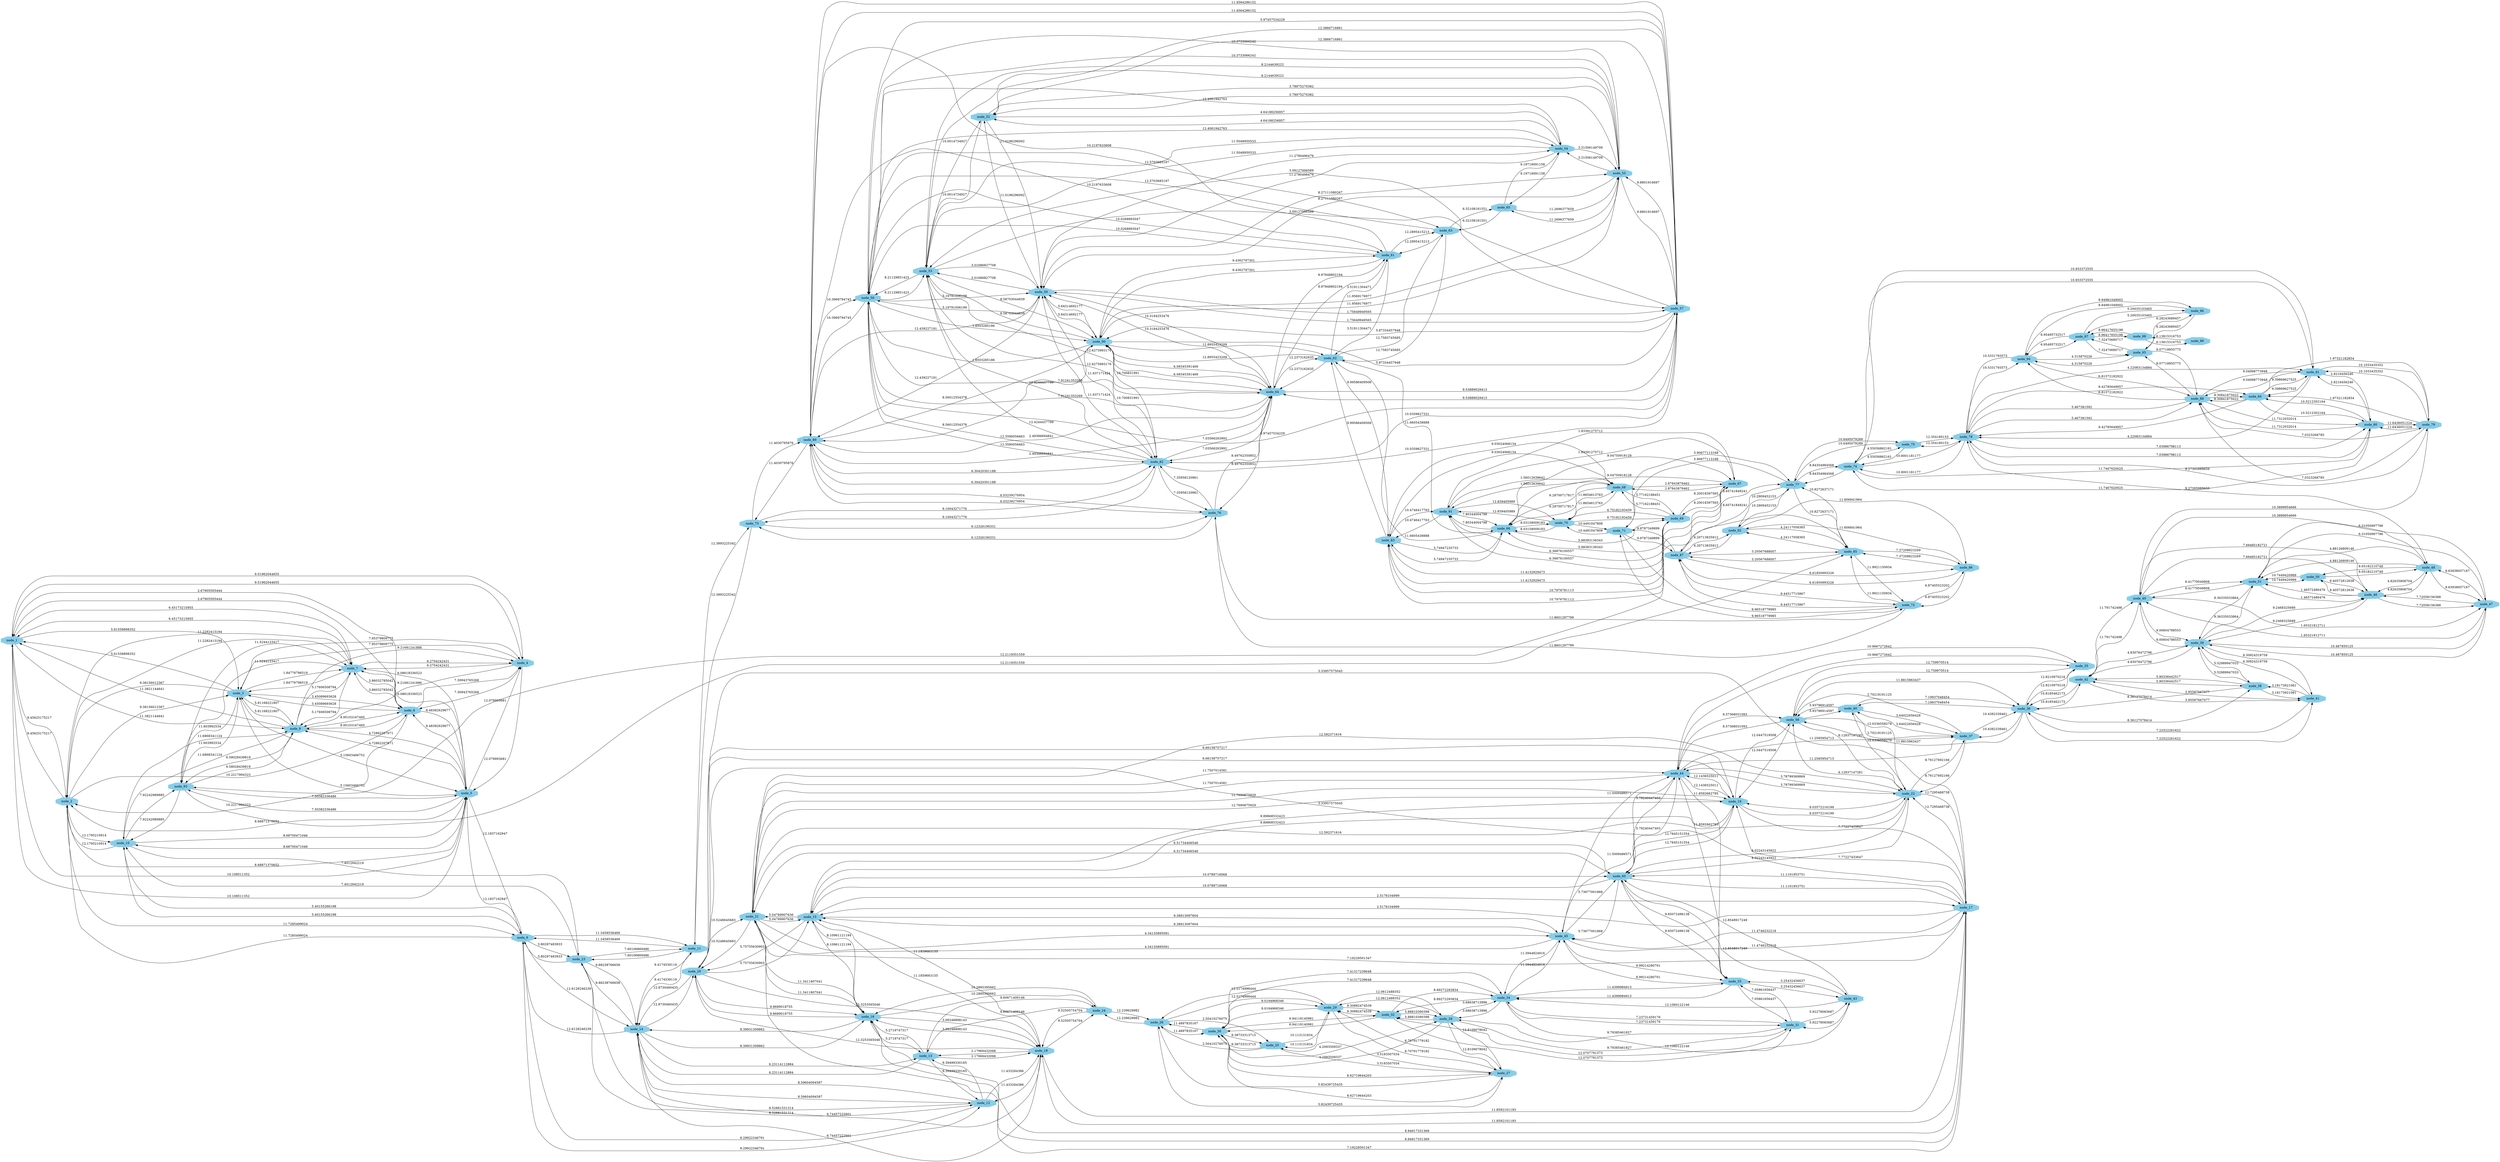 digraph G {
node [width=.3,height=.3,shape=octagon,style=filled,color=skyblue];
overlap="false";
rankdir="LR";
aspect="1";
node_1 [pos="22.4247791969,36.7713947245!"];
node_2 [pos="26.1128078913,45.4788134896!"];
node_3 [pos="28.0199665474,36.2931498655!"];
node_4 [pos="26.9729865679,28.4085612838!"];
node_5 [pos="32.2138642371,39.292469065!"];
node_6 [pos="24.6989633446,35.3552653352!"];
node_7 [pos="28.4632039141,34.4993307302!"];
node_8 [pos="33.6315788731,34.7813769627!"];
node_9 [pos="36.643536834,50.6424004936!"];
node_10 [pos="38.2923128512,45.4986364238!"];
node_11 [pos="46.9002749656,55.4929383892!"];
node_12 [pos="33.2892729514,58.2335811644!"];
node_13 [pos="36.4060620412,67.0965109795!"];
node_14 [pos="40.7031337354,62.5840510492!"];
node_15 [pos="46.23760827,76.1360301568!"];
node_16 [pos="39.9997472387,70.9538603639!"];
node_17 [pos="48.1939712302,74.5514145575!"];
node_18 [pos="37.8748883343,68.7069819211!"];
node_19 [pos="55.9616768215,74.2849596677!"];
node_20 [pos="49.8442034831,71.6480544861!"];
node_21 [pos="45.1401610013,81.0631890316!"];
node_22 [pos="57.5534440895,83.179370944!"];
node_23 [pos="39.8145940385,52.7416893814!"];
node_24 [pos="30.3651408056,74.5661980232!"];
node_25 [pos="21.7887791834,85.3338891554!"];
node_26 [pos="21.3687987632,82.8652565211!"];
node_27 [pos="20.5709436929,88.6347478906!"];
node_28 [pos="32.2724124081,93.8496293538!"];
node_29 [pos="20.3032649049,95.337322707!"];
node_30 [pos="28.5982678654,91.7955365706!"];
node_31 [pos="41.0335971537,98.2269835932!"];
node_32 [pos="28.9731615956,98.7265865671!"];
node_33 [pos="47.206912912,94.8043763485!"];
node_34 [pos="35.8891563447,93.136457956!"];
node_35 [pos="60.9362537654,96.0024802268!"];
node_36 [pos="72.8008282857,91.1432209938!"];
node_37 [pos="66.3121421421,82.9668110209!"];
node_38 [pos="81.1610115879,91.2780700897!"];
node_39 [pos="85.7497013029,94.3641217503!"];
node_40 [pos="69.4836888806,84.7535792557!"];
node_41 [pos="79.4532440513,93.9626546844!"];
node_42 [pos="81.8008081426,97.1466620763!"];
node_43 [pos="46.9536981537,98.048834804!"];
node_44 [pos="55.5972109292,86.4231416024!"];
node_45 [pos="44.1521580693,85.2906288889!"];
node_46 [pos="94.5214024056,91.4381736437!"];
node_47 [pos="95.0881041035,99.1379287612!"];
node_48 [pos="99.2434519102,90.4401852371!"];
node_49 [pos="93.4369064562,99.0562188771!"];
node_50 [pos="95.7075653743,82.1075392066!"];
node_51 [pos="94.98622665,92.8282411963!"];
node_52 [pos="84.3111291604,75.2057561465!"];
node_53 [pos="75.9181579315,69.7663162878!"];
node_54 [pos="87.2710921919,71.6300474557!"];
node_55 [pos="83.9619443792,71.4321245343!"];
node_56 [pos="79.1758968533,62.2289055648!"];
node_57 [pos="75.2643047308,66.7449876707!"];
node_58 [pos="63.6712504634,83.5390681507!"];
node_59 [pos="77.0084037705,66.95333598!"];
node_60 [pos="49.88383358,85.5323437765!"];
node_61 [pos="80.0708897087,52.2420393437!"];
node_62 [pos="81.7151688119,49.1306886962!"];
node_63 [pos="90.9786789182,57.9035731786!"];
node_64 [pos="72.812345343,57.5266188777!"];
node_65 [pos="92.4732048214,64.0454350823!"];
node_66 [pos="82.702871546,37.5120516379!"];
node_67 [pos="87.8871934788,30.0971862661!"];
node_68 [pos="85.7280225787,32.0007069302!"];
node_69 [pos="79.9596406855,32.1940706082!"];
node_70 [pos="74.7385166094,36.4750708205!"];
node_71 [pos="64.5061073988,34.3580936201!"];
node_72 [pos="60.156299215,43.3238137055!"];
node_73 [pos="59.2668291565,56.2437048639!"];
node_74 [pos="62.8188240164,21.0697746462!"];
node_75 [pos="67.3657040058,21.2529607298!"];
node_76 [pos="65.0179942128,54.1416970542!"];
node_77 [pos="60.8771690878,29.69754087!"];
node_78 [pos="61.5712469076,10.3419555429!"];
node_79 [pos="58.8111726848,1.48918026446!"];
node_80 [pos="54.8508360154,12.4385763077!"];
node_81 [pos="57.5149738727,11.5090315224!"];
node_82 [pos="66.8542624742,61.2685164326!"];
node_83 [pos="87.3611534914,40.8820429888!"];
node_84 [pos="56.9441231928,2.12768720637!"];
node_85 [pos="51.4692283779,35.0566724412!"];
node_86 [pos="53.3785445679,42.177219934!"];
node_87 [pos="54.6146735842,35.6751695821!"];
node_88 [pos="64.4486738691,5.69301205496!"];
node_89 [pos="70.6699069132,56.2501667905!"];
node_90 [pos="77.5548771656,61.336711192!"];
node_91 [pos="86.0945942364,30.4842572632!"];
node_92 [pos="50.6560351075,30.8941918557!"];
node_93 [pos="39.5413527243,37.6752870837!"];
node_94 [pos="71.2470218321,6.17935455503!"];
node_95 [pos="72.8083011309,2.15578117323!"];
node_96 [pos="79.0902843792,2.08028413271!"];
node_97 [pos="78.1280347957,7.19083465323!"];
node_98 [pos="83.7938262023,14.137435908!"];
node_99 [pos="89.7707159548,15.5351888167!"];
      node_68 -> node_70 [label="11.8654613763"];
      node_68 -> node_69 [label="5.77162188451"];
      node_68 -> node_91 [label="1.56012639642"];
      node_68 -> node_83 [label="9.03024068134"];
      node_68 -> node_66 [label="6.28700717817"];
      node_68 -> node_67 [label="2.87843879462"];
      node_69 -> node_70 [label="6.75182193459"];
      node_69 -> node_68 [label="5.77162188451"];
      node_69 -> node_91 [label="6.36876100557"];
      node_69 -> node_83 [label="11.4132929473"];
      node_69 -> node_66 [label="5.98383136343"];
      node_69 -> node_67 [label="8.20018397565"];
      node_62 -> node_83 [label="9.99586409506"];
      node_62 -> node_90 [label="12.8955423209"];
      node_62 -> node_63 [label="12.7583745685"];
      node_62 -> node_61 [label="3.51911304471"];
      node_62 -> node_66 [label="11.6605438888"];
      node_62 -> node_64 [label="12.2373162635"];
      node_63 -> node_62 [label="12.7583745685"];
      node_63 -> node_61 [label="12.2895415213"];
      node_63 -> node_56 [label="12.5703685197"];
      node_63 -> node_65 [label="6.32108181551"];
      node_60 -> node_19 [label="12.7845151554"];
      node_60 -> node_17 [label="11.1101953751"];
      node_60 -> node_15 [label="10.0789716068"];
      node_60 -> node_43 [label="12.8548917249"];
      node_60 -> node_22 [label="8.02243145922"];
      node_60 -> node_45 [label="5.73677001868"];
      node_60 -> node_21 [label="6.51734406548"];
      node_60 -> node_44 [label="5.78240447403"];
      node_60 -> node_33 [label="9.65072496138"];
      node_61 -> node_56 [label="10.0268893047"];
      node_61 -> node_90 [label="9.4362797301"];
      node_61 -> node_62 [label="3.51911304471"];
      node_61 -> node_63 [label="12.2895415213"];
      node_61 -> node_89 [label="10.2197633608"];
      node_61 -> node_64 [label="8.97848802194"];
      node_66 -> node_70 [label="8.03158009183"];
      node_66 -> node_68 [label="6.28700717817"];
      node_66 -> node_69 [label="5.98383136343"];
      node_66 -> node_91 [label="7.80344004798"];
      node_66 -> node_83 [label="5.74947235733"];
      node_66 -> node_62 [label="11.6605438888"];
      node_66 -> node_67 [label="9.04750918128"];
      node_67 -> node_68 [label="2.87843879462"];
      node_67 -> node_69 [label="8.20018397565"];
      node_67 -> node_66 [label="9.04750918128"];
      node_67 -> node_91 [label="1.83391275712"];
      node_67 -> node_83 [label="10.7976781113"];
      node_64 -> node_76 [label="8.49762350852"];
      node_64 -> node_53 [label="12.6275993176"];
      node_64 -> node_57 [label="9.53889029413"];
      node_64 -> node_56 [label="7.91241353269"];
      node_64 -> node_82 [label="7.03566263992"];
      node_64 -> node_90 [label="6.08345391469"];
      node_64 -> node_62 [label="12.2373162635"];
      node_64 -> node_59 [label="10.3184253476"];
      node_64 -> node_61 [label="8.97848802194"];
      node_64 -> node_89 [label="2.49386694841"];
      node_65 -> node_63 [label="6.32108181551"];
      node_65 -> node_55 [label="11.2696377659"];
      node_65 -> node_54 [label="9.19719091158"];
      node_19 -> node_17 [label="7.77227433647"];
      node_19 -> node_15 [label="9.89868532423"];
      node_19 -> node_44 [label="12.1436525011"];
      node_19 -> node_20 [label="6.66158757217"];
      node_19 -> node_21 [label="12.7690875929"];
      node_19 -> node_22 [label="9.03572216199"];
      node_19 -> node_60 [label="12.7845151554"];
      node_19 -> node_58 [label="12.0447519508"];
      node_18 -> node_17 [label="11.8592101193"];
      node_18 -> node_16 [label="3.09248898143"];
      node_18 -> node_15 [label="11.1859663155"];
      node_18 -> node_14 [label="6.74457222601"];
      node_18 -> node_13 [label="2.17969432098"];
      node_18 -> node_12 [label="11.433284386"];
      node_18 -> node_24 [label="9.52505754704"];
      node_18 -> node_20 [label="12.3253565046"];
      node_17 -> node_19 [label="7.77227433647"];
      node_17 -> node_18 [label="11.8592101193"];
      node_17 -> node_16 [label="8.94917331369"];
      node_17 -> node_15 [label="2.5176104999"];
      node_17 -> node_22 [label="12.7295468738"];
      node_17 -> node_45 [label="11.4746232218"];
      node_17 -> node_20 [label="3.33957575045"];
      node_17 -> node_21 [label="7.19228501347"];
      node_17 -> node_60 [label="11.1101953751"];
      node_16 -> node_18 [label="3.09248898143"];
      node_16 -> node_17 [label="8.94917331369"];
      node_16 -> node_15 [label="8.10961121194"];
      node_16 -> node_14 [label="8.39931309862"];
      node_16 -> node_13 [label="5.2719747317"];
      node_16 -> node_24 [label="10.2895395662"];
      node_16 -> node_20 [label="9.8689018755"];
      node_16 -> node_21 [label="11.3411807041"];
      node_15 -> node_19 [label="9.89868532423"];
      node_15 -> node_18 [label="11.1859663155"];
      node_15 -> node_17 [label="2.5176104999"];
      node_15 -> node_16 [label="8.10961121194"];
      node_15 -> node_45 [label="9.38913097604"];
      node_15 -> node_20 [label="5.75755630903"];
      node_15 -> node_21 [label="5.04789907636"];
      node_15 -> node_60 [label="10.0789716068"];
      node_14 -> node_9 [label="12.6128246239"];
      node_14 -> node_18 [label="6.74457222601"];
      node_14 -> node_16 [label="8.39931309862"];
      node_14 -> node_13 [label="6.23114112884"];
      node_14 -> node_12 [label="8.59604094587"];
      node_14 -> node_11 [label="9.4174539119"];
      node_14 -> node_23 [label="9.88238766658"];
      node_14 -> node_20 [label="12.8730460435"];
      node_13 -> node_16 [label="5.2719747317"];
      node_13 -> node_24 [label="9.60671400146"];
      node_13 -> node_14 [label="6.23114112884"];
      node_13 -> node_12 [label="9.39499330165"];
      node_13 -> node_18 [label="2.17969432098"];
      node_12 -> node_14 [label="8.59604094587"];
      node_12 -> node_13 [label="9.39499330165"];
      node_12 -> node_23 [label="8.52881531314"];
      node_12 -> node_9 [label="8.29922346791"];
      node_12 -> node_18 [label="11.433284386"];
      node_11 -> node_73 [label="12.3893225342"];
      node_11 -> node_14 [label="9.4174539119"];
      node_11 -> node_23 [label="7.60106869486"];
      node_11 -> node_9 [label="11.3458536469"];
      node_10 -> node_9 [label="5.40155266198"];
      node_10 -> node_8 [label="11.6868341124"];
      node_10 -> node_5 [label="8.68700471046"];
      node_10 -> node_2 [label="12.1795210914"];
      node_10 -> node_93 [label="7.92242989885"];
      node_10 -> node_23 [label="7.4012942219"];
      node_97 -> node_96 [label="5.20035103465"];
      node_97 -> node_95 [label="7.32470680717"];
      node_97 -> node_94 [label="6.95495732517"];
      node_97 -> node_98 [label="8.96417655198"];
      node_96 -> node_97 [label="5.20035103465"];
      node_96 -> node_95 [label="6.28243689457"];
      node_96 -> node_94 [label="8.84981049002"];
      node_95 -> node_97 [label="7.32470680717"];
      node_95 -> node_96 [label="6.28243689457"];
      node_95 -> node_94 [label="4.315870226"];
      node_95 -> node_88 [label="9.07718955775"];
      node_94 -> node_97 [label="6.95495732517"];
      node_94 -> node_96 [label="8.84981049002"];
      node_94 -> node_95 [label="4.315870226"];
      node_94 -> node_88 [label="6.81572182922"];
      node_94 -> node_78 [label="10.5331793573"];
      node_93 -> node_8 [label="6.58028439819"];
      node_93 -> node_7 [label="11.5244123417"];
      node_93 -> node_5 [label="7.50382336486"];
      node_93 -> node_3 [label="11.603992534"];
      node_93 -> node_10 [label="7.92242989885"];
      node_93 -> node_85 [label="12.2119351559"];
      node_92 -> node_85 [label="4.24117058365"];
      node_92 -> node_77 [label="10.2909452153"];
      node_92 -> node_87 [label="6.20713835912"];
      node_92 -> node_86 [label="11.606841964"];
      node_91 -> node_70 [label="12.839405989"];
      node_91 -> node_68 [label="1.56012639642"];
      node_91 -> node_69 [label="6.36876100557"];
      node_91 -> node_83 [label="10.4746417763"];
      node_91 -> node_66 [label="7.80344004798"];
      node_91 -> node_67 [label="1.83391275712"];
      node_90 -> node_82 [label="10.700831991"];
      node_90 -> node_53 [label="8.58703044839"];
      node_90 -> node_57 [label="5.87334457948"];
      node_90 -> node_56 [label="1.8503285186"];
      node_90 -> node_55 [label="11.9569176977"];
      node_90 -> node_62 [label="12.8955423209"];
      node_90 -> node_59 [label="5.64314692177"];
      node_90 -> node_61 [label="9.4362797301"];
      node_90 -> node_89 [label="8.56012554378"];
      node_90 -> node_64 [label="6.08345391469"];
      node_99 -> node_98 [label="6.13815316753"];
      node_98 -> node_97 [label="8.96417655198"];
      node_98 -> node_99 [label="6.13815316753"];
      node_84 -> node_80 [label="10.5212302164"];
      node_84 -> node_88 [label="8.30841875022"];
      node_84 -> node_79 [label="1.97321182854"];
      node_84 -> node_78 [label="9.42785649957"];
      node_84 -> node_81 [label="9.39869627525"];
      node_85 -> node_86 [label="7.37208823269"];
      node_85 -> node_87 [label="3.20567688007"];
      node_85 -> node_93 [label="12.2119351559"];
      node_85 -> node_92 [label="4.24117058365"];
      node_85 -> node_77 [label="10.8272637171"];
      node_85 -> node_72 [label="11.9921150934"];
      node_86 -> node_85 [label="7.37208823269"];
      node_86 -> node_87 [label="6.61850993226"];
      node_86 -> node_92 [label="11.606841964"];
      node_86 -> node_72 [label="6.87405523202"];
      node_87 -> node_85 [label="3.20567688007"];
      node_87 -> node_86 [label="6.61850993226"];
      node_87 -> node_92 [label="6.20713835912"];
      node_87 -> node_77 [label="8.65741849241"];
      node_87 -> node_71 [label="9.9787349899"];
      node_87 -> node_72 [label="9.44517715867"];
      node_80 -> node_84 [label="10.5212302164"];
      node_80 -> node_79 [label="11.6436051224"];
      node_80 -> node_78 [label="7.03986798113"];
      node_80 -> node_74 [label="11.7467620025"];
      node_80 -> node_88 [label="11.7312032014"];
      node_80 -> node_81 [label="2.8216456246"];
      node_81 -> node_88 [label="9.04998773948"];
      node_81 -> node_84 [label="9.39869627525"];
      node_81 -> node_80 [label="2.8216456246"];
      node_81 -> node_78 [label="4.22083134884"];
      node_81 -> node_74 [label="10.933372555"];
      node_81 -> node_79 [label="10.1033435352"];
      node_82 -> node_73 [label="9.10043271776"];
      node_82 -> node_53 [label="12.4244437799"];
      node_82 -> node_57 [label="10.0359627331"];
      node_82 -> node_56 [label="12.3590056663"];
      node_82 -> node_90 [label="10.700831991"];
      node_82 -> node_59 [label="11.637171424"];
      node_82 -> node_76 [label="7.35958120961"];
      node_82 -> node_89 [label="6.30420301188"];
      node_82 -> node_64 [label="7.03566263992"];
      node_83 -> node_68 [label="9.03024068134"];
      node_83 -> node_69 [label="11.4132929473"];
      node_83 -> node_91 [label="10.4746417763"];
      node_83 -> node_62 [label="9.99586409506"];
      node_83 -> node_66 [label="5.74947235733"];
      node_83 -> node_67 [label="10.7976781113"];
      node_88 -> node_84 [label="8.30841875022"];
      node_88 -> node_95 [label="9.07718955775"];
      node_88 -> node_94 [label="6.81572182922"];
      node_88 -> node_80 [label="11.7312032014"];
      node_88 -> node_78 [label="5.467381592"];
      node_88 -> node_79 [label="7.0323268785"];
      node_88 -> node_81 [label="9.04998773948"];
      node_89 -> node_64 [label="2.49386694841"];
      node_89 -> node_76 [label="6.03239270954"];
      node_89 -> node_57 [label="11.4564286152"];
      node_89 -> node_56 [label="10.3969794745"];
      node_89 -> node_82 [label="6.30420301188"];
      node_89 -> node_90 [label="8.56012554378"];
      node_89 -> node_59 [label="12.439227191"];
      node_89 -> node_61 [label="10.2197633608"];
      node_89 -> node_73 [label="11.4030795876"];
      node_9 -> node_5 [label="12.1837162947"];
      node_9 -> node_14 [label="12.6128246239"];
      node_9 -> node_12 [label="8.29922346791"];
      node_9 -> node_11 [label="11.3458536469"];
      node_9 -> node_2 [label="11.7285499024"];
      node_9 -> node_23 [label="3.80297483933"];
      node_9 -> node_10 [label="5.40155266198"];
      node_8 -> node_7 [label="5.17606508794"];
      node_8 -> node_6 [label="8.95103167485"];
      node_8 -> node_5 [label="4.72862207671"];
      node_8 -> node_4 [label="9.21681241886"];
      node_8 -> node_3 [label="5.81168221807"];
      node_8 -> node_1 [label="11.3821144641"];
      node_8 -> node_10 [label="11.6868341124"];
      node_8 -> node_93 [label="6.58028439819"];
      node_7 -> node_8 [label="5.17606508794"];
      node_7 -> node_6 [label="3.86032785042"];
      node_7 -> node_5 [label="6.08618336523"];
      node_7 -> node_4 [label="6.2704242431"];
      node_7 -> node_3 [label="1.84776796519"];
      node_7 -> node_2 [label="11.2282413194"];
      node_7 -> node_1 [label="6.45173215955"];
      node_7 -> node_93 [label="11.5244123417"];
      node_6 -> node_8 [label="8.95103167485"];
      node_6 -> node_7 [label="3.86032785042"];
      node_6 -> node_5 [label="8.48382629677"];
      node_6 -> node_4 [label="7.30943765268"];
      node_6 -> node_3 [label="3.45089693628"];
      node_6 -> node_2 [label="10.2217994323"];
      node_6 -> node_1 [label="2.67905505444"];
      node_5 -> node_9 [label="12.1837162947"];
      node_5 -> node_8 [label="4.72862207671"];
      node_5 -> node_7 [label="6.08618336523"];
      node_5 -> node_6 [label="8.48382629677"];
      node_5 -> node_4 [label="12.079993681"];
      node_5 -> node_3 [label="5.15603466752"];
      node_5 -> node_2 [label="8.68871370652"];
      node_5 -> node_1 [label="10.108511352"];
      node_5 -> node_10 [label="8.68700471046"];
      node_5 -> node_93 [label="7.50382336486"];
      node_4 -> node_8 [label="9.21681241886"];
      node_4 -> node_7 [label="6.2704242431"];
      node_4 -> node_6 [label="7.30943765268"];
      node_4 -> node_5 [label="12.079993681"];
      node_4 -> node_3 [label="7.95379809775"];
      node_4 -> node_1 [label="9.51962044655"];
      node_3 -> node_8 [label="5.81168221807"];
      node_3 -> node_7 [label="1.84776796519"];
      node_3 -> node_6 [label="3.45089693628"];
      node_3 -> node_5 [label="5.15603466752"];
      node_3 -> node_4 [label="7.95379809775"];
      node_3 -> node_2 [label="9.38156012367"];
      node_3 -> node_1 [label="5.61558898352"];
      node_3 -> node_93 [label="11.603992534"];
      node_2 -> node_9 [label="11.7285499024"];
      node_2 -> node_7 [label="11.2282413194"];
      node_2 -> node_6 [label="10.2217994323"];
      node_2 -> node_5 [label="8.68871370652"];
      node_2 -> node_3 [label="9.38156012367"];
      node_2 -> node_1 [label="9.45625175217"];
      node_2 -> node_10 [label="12.1795210914"];
      node_1 -> node_8 [label="11.3821144641"];
      node_1 -> node_7 [label="6.45173215955"];
      node_1 -> node_6 [label="2.67905505444"];
      node_1 -> node_5 [label="10.108511352"];
      node_1 -> node_4 [label="9.51962044655"];
      node_1 -> node_3 [label="5.61558898352"];
      node_1 -> node_2 [label="9.45625175217"];
      node_39 -> node_38 [label="5.52989947033"];
      node_39 -> node_51 [label="9.36335033864"];
      node_39 -> node_41 [label="6.30924319759"];
      node_39 -> node_42 [label="4.83076472796"];
      node_39 -> node_46 [label="9.2468325689"];
      node_39 -> node_47 [label="10.487850125"];
      node_39 -> node_49 [label="9.00604788553"];
      node_38 -> node_39 [label="5.52989947033"];
      node_38 -> node_41 [label="3.18173921081"];
      node_38 -> node_42 [label="5.90336442517"];
      node_38 -> node_36 [label="8.36127078414"];
      node_31 -> node_33 [label="7.05861656437"];
      node_31 -> node_32 [label="12.0707791373"];
      node_31 -> node_43 [label="5.92278083687"];
      node_31 -> node_34 [label="7.23731459176"];
      node_31 -> node_28 [label="9.79385461827"];
      node_30 -> node_32 [label="6.94118140981"];
      node_30 -> node_34 [label="7.41317239648"];
      node_30 -> node_26 [label="11.4897835167"];
      node_30 -> node_27 [label="8.62719644203"];
      node_30 -> node_25 [label="9.38733313715"];
      node_30 -> node_28 [label="4.2093509337"];
      node_30 -> node_29 [label="9.0194968346"];
      node_33 -> node_31 [label="7.05861656437"];
      node_33 -> node_34 [label="11.4399984913"];
      node_33 -> node_43 [label="3.25432456637"];
      node_33 -> node_44 [label="11.8592662795"];
      node_33 -> node_45 [label="9.99214280701"];
      node_33 -> node_60 [label="9.65072496138"];
      node_32 -> node_31 [label="12.0707791373"];
      node_32 -> node_30 [label="6.94118140981"];
      node_32 -> node_34 [label="8.89272293834"];
      node_32 -> node_28 [label="5.88810390398"];
      node_32 -> node_29 [label="9.30882474539"];
      node_35 -> node_58 [label="12.759970514"];
      node_35 -> node_44 [label="10.9667272642"];
      node_35 -> node_36 [label="12.8210970218"];
      node_34 -> node_31 [label="7.23731459176"];
      node_34 -> node_30 [label="7.41317239648"];
      node_34 -> node_33 [label="11.4399984913"];
      node_34 -> node_32 [label="8.89272293834"];
      node_34 -> node_43 [label="12.1060122146"];
      node_34 -> node_45 [label="11.3944824916"];
      node_34 -> node_28 [label="3.68638713996"];
      node_37 -> node_40 [label="3.64022656428"];
      node_37 -> node_44 [label="11.2585954713"];
      node_37 -> node_58 [label="2.70218191125"];
      node_37 -> node_22 [label="8.76127692166"];
      node_37 -> node_36 [label="10.4382339461"];
      node_36 -> node_38 [label="8.36127078414"];
      node_36 -> node_35 [label="12.8210970218"];
      node_36 -> node_37 [label="10.4382339461"];
      node_36 -> node_40 [label="7.19937048454"];
      node_36 -> node_41 [label="7.22522261622"];
      node_36 -> node_42 [label="10.8185462173"];
      node_36 -> node_58 [label="11.8815963437"];
      node_26 -> node_27 [label="5.82439725435"];
      node_26 -> node_24 [label="12.239629982"];
      node_26 -> node_25 [label="2.50410276075"];
      node_26 -> node_30 [label="11.4897835167"];
      node_26 -> node_29 [label="12.5174996444"];
      node_27 -> node_26 [label="5.82439725435"];
      node_27 -> node_30 [label="8.62719644203"];
      node_27 -> node_25 [label="3.5183507034"];
      node_27 -> node_28 [label="12.8109078042"];
      node_27 -> node_29 [label="6.70791779182"];
      node_24 -> node_26 [label="12.239629982"];
      node_24 -> node_16 [label="10.2895395662"];
      node_24 -> node_13 [label="9.60671400146"];
      node_24 -> node_18 [label="9.52505754704"];
      node_25 -> node_26 [label="2.50410276075"];
      node_25 -> node_27 [label="3.5183507034"];
      node_25 -> node_30 [label="9.38733313715"];
      node_25 -> node_29 [label="10.113131834"];
      node_22 -> node_19 [label="9.03572216199"];
      node_22 -> node_17 [label="12.7295468738"];
      node_22 -> node_37 [label="8.76127692166"];
      node_22 -> node_40 [label="12.0336558279"];
      node_22 -> node_44 [label="3.78799369869"];
      node_22 -> node_21 [label="12.592371616"];
      node_22 -> node_60 [label="8.02243145922"];
      node_22 -> node_58 [label="6.12837147281"];
      node_23 -> node_12 [label="8.52881531314"];
      node_23 -> node_14 [label="9.88238766658"];
      node_23 -> node_11 [label="7.60106869486"];
      node_23 -> node_9 [label="3.80297483933"];
      node_23 -> node_10 [label="7.4012942219"];
      node_20 -> node_19 [label="6.66158757217"];
      node_20 -> node_18 [label="12.3253565046"];
      node_20 -> node_17 [label="3.33957575045"];
      node_20 -> node_16 [label="9.8689018755"];
      node_20 -> node_15 [label="5.75755630903"];
      node_20 -> node_14 [label="12.8730460435"];
      node_20 -> node_21 [label="10.5248645683"];
      node_21 -> node_19 [label="12.7690875929"];
      node_21 -> node_17 [label="7.19228501347"];
      node_21 -> node_16 [label="11.3411807041"];
      node_21 -> node_15 [label="5.04789907636"];
      node_21 -> node_22 [label="12.592371616"];
      node_21 -> node_45 [label="4.34135895091"];
      node_21 -> node_20 [label="10.5248645683"];
      node_21 -> node_44 [label="11.7507014581"];
      node_21 -> node_60 [label="6.51734406548"];
      node_28 -> node_31 [label="9.79385461827"];
      node_28 -> node_30 [label="4.2093509337"];
      node_28 -> node_32 [label="5.88810390398"];
      node_28 -> node_34 [label="3.68638713996"];
      node_28 -> node_27 [label="12.8109078042"];
      node_28 -> node_29 [label="12.0612488352"];
      node_29 -> node_30 [label="9.0194968346"];
      node_29 -> node_32 [label="9.30882474539"];
      node_29 -> node_26 [label="12.5174996444"];
      node_29 -> node_27 [label="6.70791779182"];
      node_29 -> node_25 [label="10.113131834"];
      node_29 -> node_28 [label="12.0612488352"];
      node_53 -> node_82 [label="12.4244437799"];
      node_53 -> node_90 [label="8.58703044839"];
      node_53 -> node_52 [label="10.0014734927"];
      node_53 -> node_57 [label="3.09127006589"];
      node_53 -> node_56 [label="8.21129851423"];
      node_53 -> node_55 [label="8.2144639222"];
      node_53 -> node_54 [label="11.5048950533"];
      node_53 -> node_59 [label="3.01686827708"];
      node_53 -> node_64 [label="12.6275993176"];
      node_52 -> node_53 [label="10.0014734927"];
      node_52 -> node_59 [label="11.0196296092"];
      node_52 -> node_57 [label="12.3866716861"];
      node_52 -> node_55 [label="3.78975270382"];
      node_52 -> node_54 [label="4.64188256957"];
      node_51 -> node_39 [label="9.36335033864"];
      node_51 -> node_50 [label="10.7449420989"];
      node_51 -> node_46 [label="1.46572486476"];
      node_51 -> node_47 [label="6.31050997796"];
      node_51 -> node_48 [label="4.88126809146"];
      node_51 -> node_49 [label="6.41779549808"];
      node_50 -> node_48 [label="9.05182210748"];
      node_50 -> node_51 [label="10.7449420989"];
      node_50 -> node_46 [label="9.40572812638"];
      node_57 -> node_82 [label="10.0359627331"];
      node_57 -> node_53 [label="3.09127006589"];
      node_57 -> node_52 [label="12.3866716861"];
      node_57 -> node_56 [label="5.97457534229"];
      node_57 -> node_55 [label="9.8801916697"];
      node_57 -> node_90 [label="5.87334457948"];
      node_57 -> node_59 [label="1.75649949565"];
      node_57 -> node_89 [label="11.4564286152"];
      node_57 -> node_64 [label="9.53889029413"];
      node_56 -> node_82 [label="12.3590056663"];
      node_56 -> node_90 [label="1.8503285186"];
      node_56 -> node_53 [label="8.21129851423"];
      node_56 -> node_57 [label="5.97457534229"];
      node_56 -> node_55 [label="10.3733066242"];
      node_56 -> node_54 [label="12.4061942763"];
      node_56 -> node_63 [label="12.5703685197"];
      node_56 -> node_59 [label="5.19791006199"];
      node_56 -> node_61 [label="10.0268893047"];
      node_56 -> node_89 [label="10.3969794745"];
      node_56 -> node_64 [label="7.91241353269"];
      node_55 -> node_90 [label="11.9569176977"];
      node_55 -> node_53 [label="8.2144639222"];
      node_55 -> node_52 [label="3.78975270382"];
      node_55 -> node_57 [label="9.8801916697"];
      node_55 -> node_56 [label="10.3733066242"];
      node_55 -> node_54 [label="3.31506149709"];
      node_55 -> node_59 [label="8.27111080267"];
      node_55 -> node_65 [label="11.2696377659"];
      node_54 -> node_53 [label="11.5048950533"];
      node_54 -> node_52 [label="4.64188256957"];
      node_54 -> node_56 [label="12.4061942763"];
      node_54 -> node_55 [label="3.31506149709"];
      node_54 -> node_59 [label="11.2780496479"];
      node_54 -> node_65 [label="9.19719091158"];
      node_59 -> node_82 [label="11.637171424"];
      node_59 -> node_90 [label="5.64314692177"];
      node_59 -> node_53 [label="3.01686827708"];
      node_59 -> node_52 [label="11.0196296092"];
      node_59 -> node_57 [label="1.75649949565"];
      node_59 -> node_56 [label="5.19791006199"];
      node_59 -> node_55 [label="8.27111080267"];
      node_59 -> node_54 [label="11.2780496479"];
      node_59 -> node_89 [label="12.439227191"];
      node_59 -> node_64 [label="10.3184253476"];
      node_58 -> node_19 [label="12.0447519508"];
      node_58 -> node_35 [label="12.759970514"];
      node_58 -> node_37 [label="2.70218191125"];
      node_58 -> node_36 [label="11.8815963437"];
      node_58 -> node_40 [label="5.93796914597"];
      node_58 -> node_22 [label="6.12837147281"];
      node_58 -> node_44 [label="8.57368031093"];
      node_40 -> node_58 [label="5.93796914597"];
      node_40 -> node_22 [label="12.0336558279"];
      node_40 -> node_37 [label="3.64022656428"];
      node_40 -> node_36 [label="7.19937048454"];
      node_41 -> node_39 [label="6.30924319759"];
      node_41 -> node_38 [label="3.18173921081"];
      node_41 -> node_42 [label="3.95587667077"];
      node_41 -> node_36 [label="7.22522261622"];
      node_42 -> node_39 [label="4.83076472796"];
      node_42 -> node_38 [label="5.90336442517"];
      node_42 -> node_49 [label="11.791742498"];
      node_42 -> node_41 [label="3.95587667077"];
      node_42 -> node_36 [label="10.8185462173"];
      node_43 -> node_31 [label="5.92278083687"];
      node_43 -> node_33 [label="3.25432456637"];
      node_43 -> node_60 [label="12.8548917249"];
      node_43 -> node_34 [label="12.1060122146"];
      node_44 -> node_19 [label="12.1436525011"];
      node_44 -> node_33 [label="11.8592662795"];
      node_44 -> node_35 [label="10.9667272642"];
      node_44 -> node_37 [label="11.2585954713"];
      node_44 -> node_22 [label="3.78799369869"];
      node_44 -> node_45 [label="11.5009486571"];
      node_44 -> node_21 [label="11.7507014581"];
      node_44 -> node_60 [label="5.78240447403"];
      node_44 -> node_58 [label="8.57368031093"];
      node_45 -> node_17 [label="11.4746232218"];
      node_45 -> node_15 [label="9.38913097604"];
      node_45 -> node_34 [label="11.3944824916"];
      node_45 -> node_44 [label="11.5009486571"];
      node_45 -> node_21 [label="4.34135895091"];
      node_45 -> node_60 [label="5.73677001868"];
      node_45 -> node_33 [label="9.99214280701"];
      node_46 -> node_39 [label="9.2468325689"];
      node_46 -> node_51 [label="1.46572486476"];
      node_46 -> node_50 [label="9.40572812638"];
      node_46 -> node_47 [label="7.72058156388"];
      node_46 -> node_48 [label="4.82635808704"];
      node_46 -> node_49 [label="7.69485182721"];
      node_47 -> node_39 [label="10.487850125"];
      node_47 -> node_48 [label="9.63938057167"];
      node_47 -> node_51 [label="6.31050997796"];
      node_47 -> node_46 [label="7.72058156388"];
      node_47 -> node_49 [label="1.65321812711"];
      node_48 -> node_49 [label="10.3899954666"];
      node_48 -> node_51 [label="4.88126809146"];
      node_48 -> node_50 [label="9.05182210748"];
      node_48 -> node_46 [label="4.82635808704"];
      node_48 -> node_47 [label="9.63938057167"];
      node_49 -> node_39 [label="9.00604788553"];
      node_49 -> node_51 [label="6.41779549808"];
      node_49 -> node_42 [label="11.791742498"];
      node_49 -> node_46 [label="7.69485182721"];
      node_49 -> node_47 [label="1.65321812711"];
      node_49 -> node_48 [label="10.3899954666"];
      node_79 -> node_84 [label="1.97321182854"];
      node_79 -> node_88 [label="7.0323268785"];
      node_79 -> node_80 [label="11.6436051224"];
      node_79 -> node_78 [label="9.27305989659"];
      node_79 -> node_81 [label="10.1033435352"];
      node_78 -> node_88 [label="5.467381592"];
      node_78 -> node_84 [label="9.42785649957"];
      node_78 -> node_94 [label="10.5331793573"];
      node_78 -> node_80 [label="7.03986798113"];
      node_78 -> node_81 [label="4.22083134884"];
      node_78 -> node_75 [label="12.354180153"];
      node_78 -> node_74 [label="10.8001181177"];
      node_78 -> node_79 [label="9.27305989659"];
      node_75 -> node_74 [label="4.55056862161"];
      node_75 -> node_77 [label="10.6495079289"];
      node_75 -> node_78 [label="12.354180153"];
      node_74 -> node_75 [label="4.55056862161"];
      node_74 -> node_77 [label="8.84354984568"];
      node_74 -> node_80 [label="11.7467620025"];
      node_74 -> node_78 [label="10.8001181177"];
      node_74 -> node_81 [label="10.933372555"];
      node_77 -> node_85 [label="10.8272637171"];
      node_77 -> node_87 [label="8.65741849241"];
      node_77 -> node_92 [label="10.2909452153"];
      node_77 -> node_75 [label="10.6495079289"];
      node_77 -> node_74 [label="8.84354984568"];
      node_77 -> node_71 [label="5.90677113168"];
      node_76 -> node_89 [label="6.03239270954"];
      node_76 -> node_82 [label="7.35958120961"];
      node_76 -> node_73 [label="6.12326190331"];
      node_76 -> node_64 [label="8.49762350852"];
      node_76 -> node_72 [label="11.8601297799"];
      node_71 -> node_77 [label="5.90677113168"];
      node_71 -> node_87 [label="9.9787349899"];
      node_71 -> node_70 [label="10.4491047808"];
      node_71 -> node_72 [label="9.96518779985"];
      node_70 -> node_71 [label="10.4491047808"];
      node_70 -> node_68 [label="11.8654613763"];
      node_70 -> node_69 [label="6.75182193459"];
      node_70 -> node_66 [label="8.03158009183"];
      node_70 -> node_91 [label="12.839405989"];
      node_73 -> node_76 [label="6.12326190331"];
      node_73 -> node_82 [label="9.10043271776"];
      node_73 -> node_11 [label="12.3893225342"];
      node_73 -> node_89 [label="11.4030795876"];
      node_72 -> node_85 [label="11.9921150934"];
      node_72 -> node_86 [label="6.87405523202"];
      node_72 -> node_76 [label="11.8601297799"];
      node_72 -> node_71 [label="9.96518779985"];
      node_72 -> node_87 [label="9.44517715867"];
}
